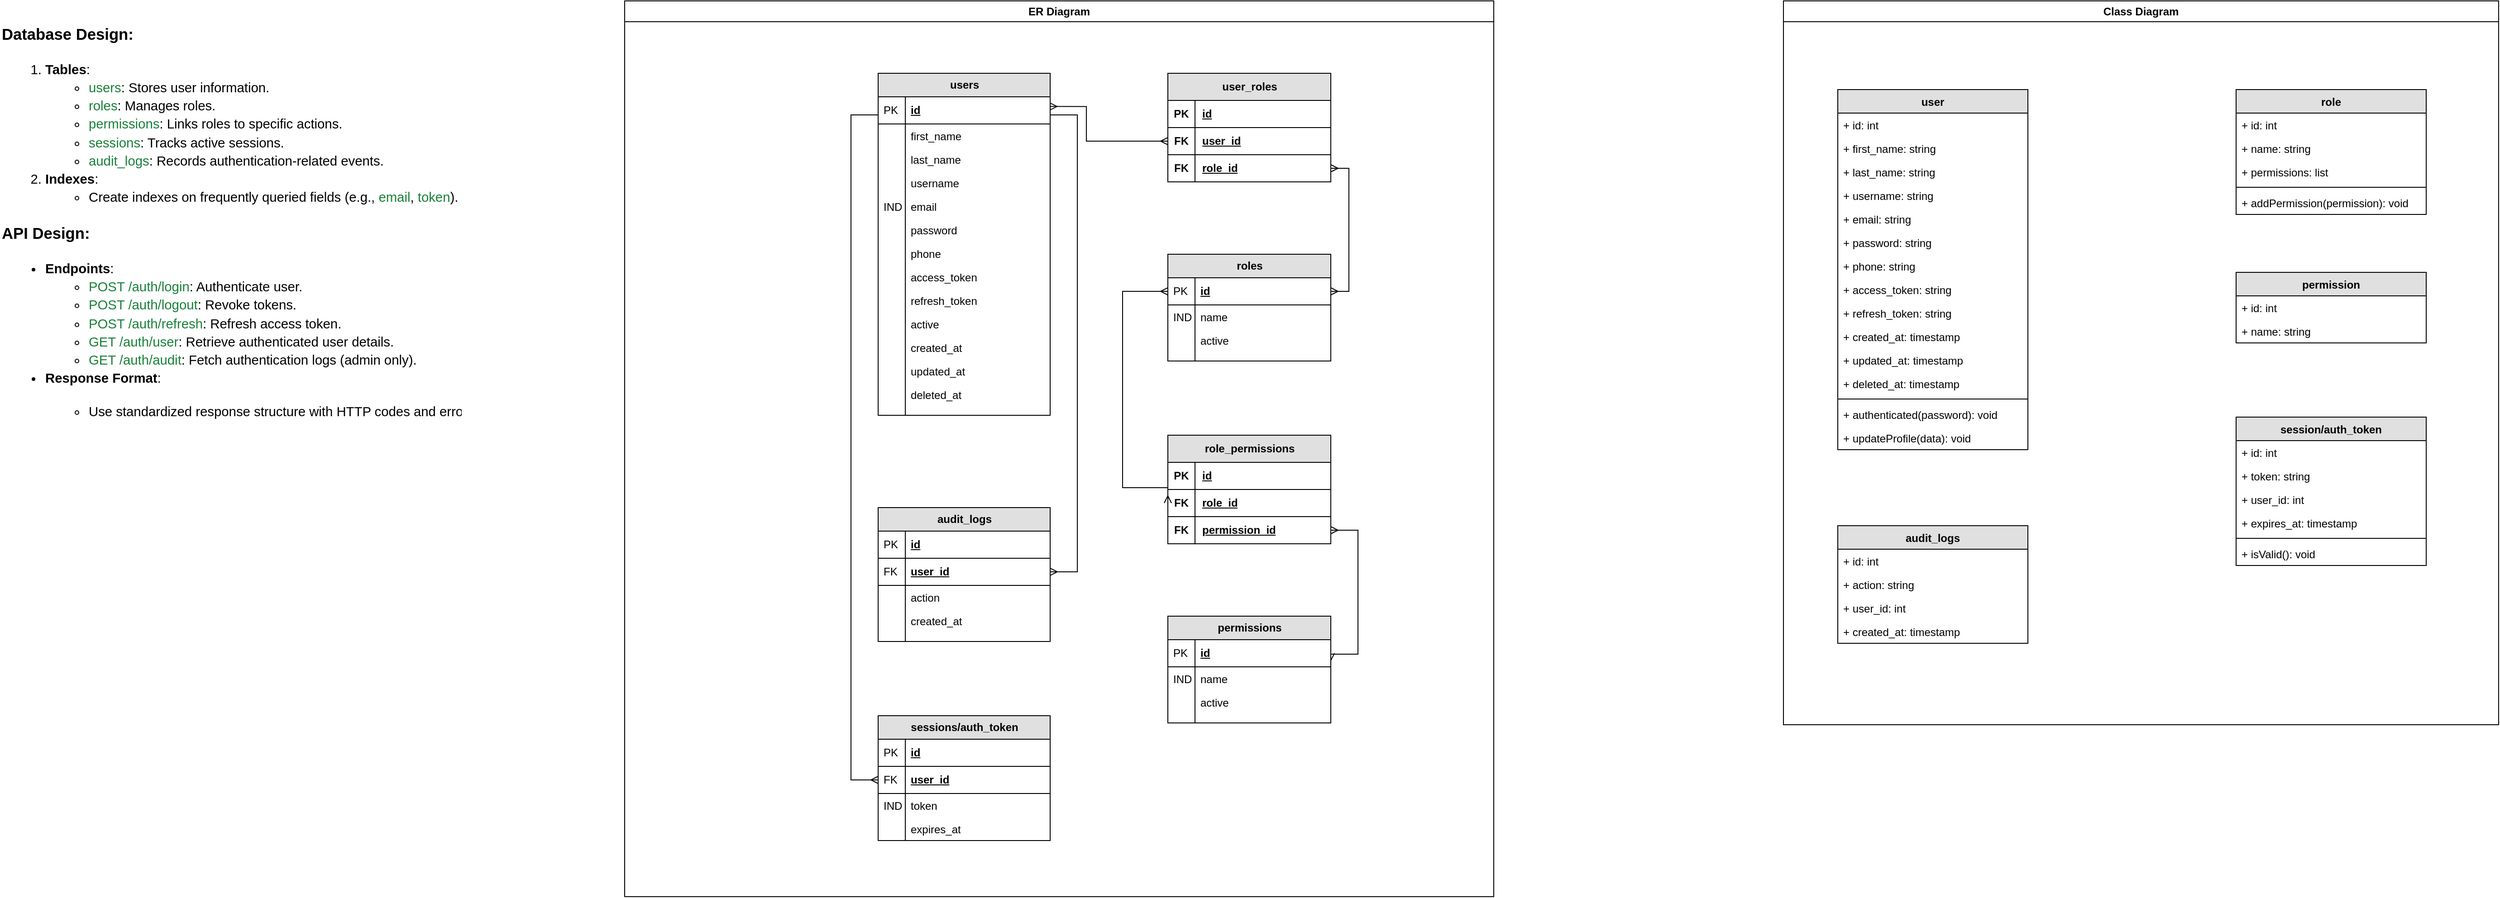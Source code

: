 <mxfile version="25.0.3">
  <diagram name="Central Authentication System" id="e56a1550-8fbb-45ad-956c-1786394a9013">
    <mxGraphModel dx="1896" dy="523" grid="1" gridSize="10" guides="1" tooltips="1" connect="1" arrows="1" fold="1" page="1" pageScale="1" pageWidth="1100" pageHeight="850" background="none" math="0" shadow="0">
      <root>
        <mxCell id="0" />
        <mxCell id="1" parent="0" />
        <mxCell id="OkYFeB2vheiwVgL19egd-74" value="ER Diagram" style="swimlane;whiteSpace=wrap;html=1;" parent="1" vertex="1">
          <mxGeometry x="360" y="40" width="960" height="990" as="geometry" />
        </mxCell>
        <mxCell id="2e49270ec7c68f3f-80" value="users" style="swimlane;html=1;fontStyle=1;childLayout=stackLayout;horizontal=1;startSize=26;fillColor=#e0e0e0;horizontalStack=0;resizeParent=1;resizeLast=0;collapsible=1;marginBottom=0;swimlaneFillColor=#ffffff;align=center;rounded=0;shadow=0;comic=0;labelBackgroundColor=none;strokeWidth=1;fontFamily=Helvetica;fontSize=12;" parent="OkYFeB2vheiwVgL19egd-74" vertex="1">
          <mxGeometry x="280" y="80" width="190" height="378" as="geometry" />
        </mxCell>
        <mxCell id="2e49270ec7c68f3f-81" value="id" style="shape=partialRectangle;top=0;left=0;right=0;bottom=1;html=1;align=left;verticalAlign=middle;fillColor=none;spacingLeft=34;spacingRight=4;whiteSpace=wrap;overflow=hidden;rotatable=0;points=[[0,0.5],[1,0.5]];portConstraint=eastwest;dropTarget=0;fontStyle=5;" parent="2e49270ec7c68f3f-80" vertex="1">
          <mxGeometry y="26" width="190" height="30" as="geometry" />
        </mxCell>
        <mxCell id="2e49270ec7c68f3f-82" value="PK" style="shape=partialRectangle;top=0;left=0;bottom=0;html=1;fillColor=none;align=left;verticalAlign=middle;spacingLeft=4;spacingRight=4;whiteSpace=wrap;overflow=hidden;rotatable=0;points=[];portConstraint=eastwest;part=1;" parent="2e49270ec7c68f3f-81" vertex="1" connectable="0">
          <mxGeometry width="30" height="30" as="geometry" />
        </mxCell>
        <mxCell id="2e49270ec7c68f3f-83" value="first_name" style="shape=partialRectangle;top=0;left=0;right=0;bottom=0;html=1;align=left;verticalAlign=top;fillColor=none;spacingLeft=34;spacingRight=4;whiteSpace=wrap;overflow=hidden;rotatable=0;points=[[0,0.5],[1,0.5]];portConstraint=eastwest;dropTarget=0;" parent="2e49270ec7c68f3f-80" vertex="1">
          <mxGeometry y="56" width="190" height="26" as="geometry" />
        </mxCell>
        <mxCell id="2e49270ec7c68f3f-84" value="" style="shape=partialRectangle;top=0;left=0;bottom=0;html=1;fillColor=none;align=left;verticalAlign=top;spacingLeft=4;spacingRight=4;whiteSpace=wrap;overflow=hidden;rotatable=0;points=[];portConstraint=eastwest;part=1;" parent="2e49270ec7c68f3f-83" vertex="1" connectable="0">
          <mxGeometry width="30" height="26" as="geometry" />
        </mxCell>
        <mxCell id="2e49270ec7c68f3f-85" value="last_name" style="shape=partialRectangle;top=0;left=0;right=0;bottom=0;html=1;align=left;verticalAlign=top;fillColor=none;spacingLeft=34;spacingRight=4;whiteSpace=wrap;overflow=hidden;rotatable=0;points=[[0,0.5],[1,0.5]];portConstraint=eastwest;dropTarget=0;" parent="2e49270ec7c68f3f-80" vertex="1">
          <mxGeometry y="82" width="190" height="26" as="geometry" />
        </mxCell>
        <mxCell id="2e49270ec7c68f3f-86" value="" style="shape=partialRectangle;top=0;left=0;bottom=0;html=1;fillColor=none;align=left;verticalAlign=top;spacingLeft=4;spacingRight=4;whiteSpace=wrap;overflow=hidden;rotatable=0;points=[];portConstraint=eastwest;part=1;" parent="2e49270ec7c68f3f-85" vertex="1" connectable="0">
          <mxGeometry width="30" height="26" as="geometry" />
        </mxCell>
        <mxCell id="2e49270ec7c68f3f-87" value="username" style="shape=partialRectangle;top=0;left=0;right=0;bottom=0;html=1;align=left;verticalAlign=top;fillColor=none;spacingLeft=34;spacingRight=4;whiteSpace=wrap;overflow=hidden;rotatable=0;points=[[0,0.5],[1,0.5]];portConstraint=eastwest;dropTarget=0;" parent="2e49270ec7c68f3f-80" vertex="1">
          <mxGeometry y="108" width="190" height="26" as="geometry" />
        </mxCell>
        <mxCell id="2e49270ec7c68f3f-88" value="" style="shape=partialRectangle;top=0;left=0;bottom=0;html=1;fillColor=none;align=left;verticalAlign=top;spacingLeft=4;spacingRight=4;whiteSpace=wrap;overflow=hidden;rotatable=0;points=[];portConstraint=eastwest;part=1;" parent="2e49270ec7c68f3f-87" vertex="1" connectable="0">
          <mxGeometry width="30" height="26" as="geometry" />
        </mxCell>
        <mxCell id="OkYFeB2vheiwVgL19egd-1" value="email" style="shape=partialRectangle;top=0;left=0;right=0;bottom=0;html=1;align=left;verticalAlign=top;fillColor=none;spacingLeft=34;spacingRight=4;whiteSpace=wrap;overflow=hidden;rotatable=0;points=[[0,0.5],[1,0.5]];portConstraint=eastwest;dropTarget=0;" parent="2e49270ec7c68f3f-80" vertex="1">
          <mxGeometry y="134" width="190" height="26" as="geometry" />
        </mxCell>
        <mxCell id="OkYFeB2vheiwVgL19egd-2" value="IND" style="shape=partialRectangle;top=0;left=0;bottom=0;html=1;fillColor=none;align=left;verticalAlign=top;spacingLeft=4;spacingRight=4;whiteSpace=wrap;overflow=hidden;rotatable=0;points=[];portConstraint=eastwest;part=1;" parent="OkYFeB2vheiwVgL19egd-1" vertex="1" connectable="0">
          <mxGeometry width="30" height="26" as="geometry" />
        </mxCell>
        <mxCell id="OkYFeB2vheiwVgL19egd-10" value="password" style="shape=partialRectangle;top=0;left=0;right=0;bottom=0;html=1;align=left;verticalAlign=top;fillColor=none;spacingLeft=34;spacingRight=4;whiteSpace=wrap;overflow=hidden;rotatable=0;points=[[0,0.5],[1,0.5]];portConstraint=eastwest;dropTarget=0;" parent="2e49270ec7c68f3f-80" vertex="1">
          <mxGeometry y="160" width="190" height="26" as="geometry" />
        </mxCell>
        <mxCell id="OkYFeB2vheiwVgL19egd-11" value="" style="shape=partialRectangle;top=0;left=0;bottom=0;html=1;fillColor=none;align=left;verticalAlign=top;spacingLeft=4;spacingRight=4;whiteSpace=wrap;overflow=hidden;rotatable=0;points=[];portConstraint=eastwest;part=1;" parent="OkYFeB2vheiwVgL19egd-10" vertex="1" connectable="0">
          <mxGeometry width="30" height="26" as="geometry" />
        </mxCell>
        <mxCell id="OkYFeB2vheiwVgL19egd-6" value="phone" style="shape=partialRectangle;top=0;left=0;right=0;bottom=0;html=1;align=left;verticalAlign=top;fillColor=none;spacingLeft=34;spacingRight=4;whiteSpace=wrap;overflow=hidden;rotatable=0;points=[[0,0.5],[1,0.5]];portConstraint=eastwest;dropTarget=0;" parent="2e49270ec7c68f3f-80" vertex="1">
          <mxGeometry y="186" width="190" height="26" as="geometry" />
        </mxCell>
        <mxCell id="OkYFeB2vheiwVgL19egd-7" value="" style="shape=partialRectangle;top=0;left=0;bottom=0;html=1;fillColor=none;align=left;verticalAlign=top;spacingLeft=4;spacingRight=4;whiteSpace=wrap;overflow=hidden;rotatable=0;points=[];portConstraint=eastwest;part=1;" parent="OkYFeB2vheiwVgL19egd-6" vertex="1" connectable="0">
          <mxGeometry width="30" height="26" as="geometry" />
        </mxCell>
        <mxCell id="OkYFeB2vheiwVgL19egd-3" value="access_token" style="shape=partialRectangle;top=0;left=0;right=0;bottom=0;html=1;align=left;verticalAlign=top;fillColor=none;spacingLeft=34;spacingRight=4;whiteSpace=wrap;overflow=hidden;rotatable=0;points=[[0,0.5],[1,0.5]];portConstraint=eastwest;dropTarget=0;" parent="2e49270ec7c68f3f-80" vertex="1">
          <mxGeometry y="212" width="190" height="26" as="geometry" />
        </mxCell>
        <mxCell id="OkYFeB2vheiwVgL19egd-4" value="" style="shape=partialRectangle;top=0;left=0;bottom=0;html=1;fillColor=none;align=left;verticalAlign=top;spacingLeft=4;spacingRight=4;whiteSpace=wrap;overflow=hidden;rotatable=0;points=[];portConstraint=eastwest;part=1;" parent="OkYFeB2vheiwVgL19egd-3" vertex="1" connectable="0">
          <mxGeometry width="30" height="26" as="geometry" />
        </mxCell>
        <mxCell id="OkYFeB2vheiwVgL19egd-40" value="refresh_token" style="shape=partialRectangle;top=0;left=0;right=0;bottom=0;html=1;align=left;verticalAlign=top;fillColor=none;spacingLeft=34;spacingRight=4;whiteSpace=wrap;overflow=hidden;rotatable=0;points=[[0,0.5],[1,0.5]];portConstraint=eastwest;dropTarget=0;" parent="2e49270ec7c68f3f-80" vertex="1">
          <mxGeometry y="238" width="190" height="26" as="geometry" />
        </mxCell>
        <mxCell id="OkYFeB2vheiwVgL19egd-41" value="" style="shape=partialRectangle;top=0;left=0;bottom=0;html=1;fillColor=none;align=left;verticalAlign=top;spacingLeft=4;spacingRight=4;whiteSpace=wrap;overflow=hidden;rotatable=0;points=[];portConstraint=eastwest;part=1;" parent="OkYFeB2vheiwVgL19egd-40" vertex="1" connectable="0">
          <mxGeometry width="30" height="26" as="geometry" />
        </mxCell>
        <mxCell id="OkYFeB2vheiwVgL19egd-12" value="active" style="shape=partialRectangle;top=0;left=0;right=0;bottom=0;html=1;align=left;verticalAlign=top;fillColor=none;spacingLeft=34;spacingRight=4;whiteSpace=wrap;overflow=hidden;rotatable=0;points=[[0,0.5],[1,0.5]];portConstraint=eastwest;dropTarget=0;" parent="2e49270ec7c68f3f-80" vertex="1">
          <mxGeometry y="264" width="190" height="26" as="geometry" />
        </mxCell>
        <mxCell id="OkYFeB2vheiwVgL19egd-13" value="" style="shape=partialRectangle;top=0;left=0;bottom=0;html=1;fillColor=none;align=left;verticalAlign=top;spacingLeft=4;spacingRight=4;whiteSpace=wrap;overflow=hidden;rotatable=0;points=[];portConstraint=eastwest;part=1;" parent="OkYFeB2vheiwVgL19egd-12" vertex="1" connectable="0">
          <mxGeometry width="30" height="26" as="geometry" />
        </mxCell>
        <mxCell id="OkYFeB2vheiwVgL19egd-14" value="created_at" style="shape=partialRectangle;top=0;left=0;right=0;bottom=0;html=1;align=left;verticalAlign=top;fillColor=none;spacingLeft=34;spacingRight=4;whiteSpace=wrap;overflow=hidden;rotatable=0;points=[[0,0.5],[1,0.5]];portConstraint=eastwest;dropTarget=0;" parent="2e49270ec7c68f3f-80" vertex="1">
          <mxGeometry y="290" width="190" height="26" as="geometry" />
        </mxCell>
        <mxCell id="OkYFeB2vheiwVgL19egd-15" value="" style="shape=partialRectangle;top=0;left=0;bottom=0;html=1;fillColor=none;align=left;verticalAlign=top;spacingLeft=4;spacingRight=4;whiteSpace=wrap;overflow=hidden;rotatable=0;points=[];portConstraint=eastwest;part=1;" parent="OkYFeB2vheiwVgL19egd-14" vertex="1" connectable="0">
          <mxGeometry width="30" height="26" as="geometry" />
        </mxCell>
        <mxCell id="OkYFeB2vheiwVgL19egd-16" value="updated_at" style="shape=partialRectangle;top=0;left=0;right=0;bottom=0;html=1;align=left;verticalAlign=top;fillColor=none;spacingLeft=34;spacingRight=4;whiteSpace=wrap;overflow=hidden;rotatable=0;points=[[0,0.5],[1,0.5]];portConstraint=eastwest;dropTarget=0;" parent="2e49270ec7c68f3f-80" vertex="1">
          <mxGeometry y="316" width="190" height="26" as="geometry" />
        </mxCell>
        <mxCell id="OkYFeB2vheiwVgL19egd-17" value="" style="shape=partialRectangle;top=0;left=0;bottom=0;html=1;fillColor=none;align=left;verticalAlign=top;spacingLeft=4;spacingRight=4;whiteSpace=wrap;overflow=hidden;rotatable=0;points=[];portConstraint=eastwest;part=1;" parent="OkYFeB2vheiwVgL19egd-16" vertex="1" connectable="0">
          <mxGeometry width="30" height="26" as="geometry" />
        </mxCell>
        <mxCell id="OkYFeB2vheiwVgL19egd-18" value="deleted_at" style="shape=partialRectangle;top=0;left=0;right=0;bottom=0;html=1;align=left;verticalAlign=top;fillColor=none;spacingLeft=34;spacingRight=4;whiteSpace=wrap;overflow=hidden;rotatable=0;points=[[0,0.5],[1,0.5]];portConstraint=eastwest;dropTarget=0;" parent="2e49270ec7c68f3f-80" vertex="1">
          <mxGeometry y="342" width="190" height="26" as="geometry" />
        </mxCell>
        <mxCell id="OkYFeB2vheiwVgL19egd-19" value="" style="shape=partialRectangle;top=0;left=0;bottom=0;html=1;fillColor=none;align=left;verticalAlign=top;spacingLeft=4;spacingRight=4;whiteSpace=wrap;overflow=hidden;rotatable=0;points=[];portConstraint=eastwest;part=1;" parent="OkYFeB2vheiwVgL19egd-18" vertex="1" connectable="0">
          <mxGeometry width="30" height="26" as="geometry" />
        </mxCell>
        <mxCell id="2e49270ec7c68f3f-89" value="" style="shape=partialRectangle;top=0;left=0;right=0;bottom=0;html=1;align=left;verticalAlign=top;fillColor=none;spacingLeft=34;spacingRight=4;whiteSpace=wrap;overflow=hidden;rotatable=0;points=[[0,0.5],[1,0.5]];portConstraint=eastwest;dropTarget=0;" parent="2e49270ec7c68f3f-80" vertex="1">
          <mxGeometry y="368" width="190" height="10" as="geometry" />
        </mxCell>
        <mxCell id="2e49270ec7c68f3f-90" value="" style="shape=partialRectangle;top=0;left=0;bottom=0;html=1;fillColor=none;align=left;verticalAlign=top;spacingLeft=4;spacingRight=4;whiteSpace=wrap;overflow=hidden;rotatable=0;points=[];portConstraint=eastwest;part=1;" parent="2e49270ec7c68f3f-89" vertex="1" connectable="0">
          <mxGeometry width="30" height="10" as="geometry" />
        </mxCell>
        <mxCell id="DWj6wrxBcN8LQPvx8Y1o-1" value="audit_logs" style="swimlane;html=1;fontStyle=1;childLayout=stackLayout;horizontal=1;startSize=26;fillColor=#e0e0e0;horizontalStack=0;resizeParent=1;resizeLast=0;collapsible=1;marginBottom=0;swimlaneFillColor=#ffffff;align=center;rounded=0;shadow=0;comic=0;labelBackgroundColor=none;strokeWidth=1;fontFamily=Helvetica;fontSize=12;swimlaneLine=1;" parent="OkYFeB2vheiwVgL19egd-74" vertex="1">
          <mxGeometry x="280" y="560" width="190" height="148" as="geometry" />
        </mxCell>
        <mxCell id="OkYFeB2vheiwVgL19egd-94" value="id" style="shape=partialRectangle;top=0;left=0;right=0;bottom=1;html=1;align=left;verticalAlign=middle;fillColor=none;spacingLeft=34;spacingRight=4;whiteSpace=wrap;overflow=hidden;rotatable=0;points=[[0,0.5],[1,0.5]];portConstraint=eastwest;dropTarget=0;fontStyle=5;" parent="DWj6wrxBcN8LQPvx8Y1o-1" vertex="1">
          <mxGeometry y="26" width="190" height="30" as="geometry" />
        </mxCell>
        <mxCell id="OkYFeB2vheiwVgL19egd-95" value="PK" style="shape=partialRectangle;top=0;left=0;bottom=0;html=1;fillColor=none;align=left;verticalAlign=middle;spacingLeft=4;spacingRight=4;whiteSpace=wrap;overflow=hidden;rotatable=0;points=[];portConstraint=eastwest;part=1;" parent="OkYFeB2vheiwVgL19egd-94" vertex="1" connectable="0">
          <mxGeometry width="30" height="30" as="geometry" />
        </mxCell>
        <mxCell id="DWj6wrxBcN8LQPvx8Y1o-2" value="user_id" style="shape=partialRectangle;top=0;left=0;right=0;bottom=1;html=1;align=left;verticalAlign=middle;fillColor=none;spacingLeft=34;spacingRight=4;whiteSpace=wrap;overflow=hidden;rotatable=0;points=[[0,0.5],[1,0.5]];portConstraint=eastwest;dropTarget=0;fontStyle=5;" parent="DWj6wrxBcN8LQPvx8Y1o-1" vertex="1">
          <mxGeometry y="56" width="190" height="30" as="geometry" />
        </mxCell>
        <mxCell id="DWj6wrxBcN8LQPvx8Y1o-3" value="FK" style="shape=partialRectangle;top=0;left=0;bottom=0;html=1;fillColor=none;align=left;verticalAlign=middle;spacingLeft=4;spacingRight=4;whiteSpace=wrap;overflow=hidden;rotatable=0;points=[];portConstraint=eastwest;part=1;" parent="DWj6wrxBcN8LQPvx8Y1o-2" vertex="1" connectable="0">
          <mxGeometry width="30" height="30" as="geometry" />
        </mxCell>
        <mxCell id="DWj6wrxBcN8LQPvx8Y1o-4" value="action" style="shape=partialRectangle;top=0;left=0;right=0;bottom=0;html=1;align=left;verticalAlign=top;fillColor=none;spacingLeft=34;spacingRight=4;whiteSpace=wrap;overflow=hidden;rotatable=0;points=[[0,0.5],[1,0.5]];portConstraint=eastwest;dropTarget=0;" parent="DWj6wrxBcN8LQPvx8Y1o-1" vertex="1">
          <mxGeometry y="86" width="190" height="26" as="geometry" />
        </mxCell>
        <mxCell id="DWj6wrxBcN8LQPvx8Y1o-5" value="" style="shape=partialRectangle;top=0;left=0;bottom=0;html=1;fillColor=none;align=left;verticalAlign=top;spacingLeft=4;spacingRight=4;whiteSpace=wrap;overflow=hidden;rotatable=0;points=[];portConstraint=eastwest;part=1;" parent="DWj6wrxBcN8LQPvx8Y1o-4" vertex="1" connectable="0">
          <mxGeometry width="30" height="26" as="geometry" />
        </mxCell>
        <mxCell id="DWj6wrxBcN8LQPvx8Y1o-6" value="created_at" style="shape=partialRectangle;top=0;left=0;right=0;bottom=0;html=1;align=left;verticalAlign=top;fillColor=none;spacingLeft=34;spacingRight=4;whiteSpace=wrap;overflow=hidden;rotatable=0;points=[[0,0.5],[1,0.5]];portConstraint=eastwest;dropTarget=0;" parent="DWj6wrxBcN8LQPvx8Y1o-1" vertex="1">
          <mxGeometry y="112" width="190" height="26" as="geometry" />
        </mxCell>
        <mxCell id="DWj6wrxBcN8LQPvx8Y1o-7" value="" style="shape=partialRectangle;top=0;left=0;bottom=0;html=1;fillColor=none;align=left;verticalAlign=top;spacingLeft=4;spacingRight=4;whiteSpace=wrap;overflow=hidden;rotatable=0;points=[];portConstraint=eastwest;part=1;" parent="DWj6wrxBcN8LQPvx8Y1o-6" vertex="1" connectable="0">
          <mxGeometry width="30" height="26" as="geometry" />
        </mxCell>
        <mxCell id="DWj6wrxBcN8LQPvx8Y1o-10" value="" style="shape=partialRectangle;top=0;left=0;right=0;bottom=0;html=1;align=left;verticalAlign=top;fillColor=none;spacingLeft=34;spacingRight=4;whiteSpace=wrap;overflow=hidden;rotatable=0;points=[[0,0.5],[1,0.5]];portConstraint=eastwest;dropTarget=0;" parent="DWj6wrxBcN8LQPvx8Y1o-1" vertex="1">
          <mxGeometry y="138" width="190" height="10" as="geometry" />
        </mxCell>
        <mxCell id="DWj6wrxBcN8LQPvx8Y1o-11" value="" style="shape=partialRectangle;top=0;left=0;bottom=0;html=1;fillColor=none;align=left;verticalAlign=top;spacingLeft=4;spacingRight=4;whiteSpace=wrap;overflow=hidden;rotatable=0;points=[];portConstraint=eastwest;part=1;" parent="DWj6wrxBcN8LQPvx8Y1o-10" vertex="1" connectable="0">
          <mxGeometry width="30" height="10" as="geometry" />
        </mxCell>
        <mxCell id="OkYFeB2vheiwVgL19egd-296" style="edgeStyle=orthogonalEdgeStyle;rounded=0;orthogonalLoop=1;jettySize=auto;html=1;entryX=1;entryY=0.5;entryDx=0;entryDy=0;startArrow=ERmany;startFill=0;endArrow=ERmany;endFill=0;exitX=1;exitY=0.5;exitDx=0;exitDy=0;" parent="OkYFeB2vheiwVgL19egd-74" source="2e49270ec7c68f3f-9" target="OkYFeB2vheiwVgL19egd-293" edge="1">
          <mxGeometry relative="1" as="geometry">
            <Array as="points">
              <mxPoint x="810" y="722" />
              <mxPoint x="810" y="585" />
            </Array>
          </mxGeometry>
        </mxCell>
        <mxCell id="2e49270ec7c68f3f-8" value="permissions" style="swimlane;html=1;fontStyle=1;childLayout=stackLayout;horizontal=1;startSize=26;fillColor=#e0e0e0;horizontalStack=0;resizeParent=1;resizeLast=0;collapsible=1;marginBottom=0;swimlaneFillColor=#ffffff;align=center;rounded=0;shadow=0;comic=0;labelBackgroundColor=none;strokeWidth=1;fontFamily=Helvetica;fontSize=12;swimlaneLine=1;" parent="OkYFeB2vheiwVgL19egd-74" vertex="1">
          <mxGeometry x="600" y="680" width="180" height="118" as="geometry" />
        </mxCell>
        <mxCell id="2e49270ec7c68f3f-9" value="id" style="shape=partialRectangle;top=0;left=0;right=0;bottom=1;html=1;align=left;verticalAlign=middle;fillColor=none;spacingLeft=34;spacingRight=4;whiteSpace=wrap;overflow=hidden;rotatable=0;points=[[0,0.5],[1,0.5]];portConstraint=eastwest;dropTarget=0;fontStyle=5;" parent="2e49270ec7c68f3f-8" vertex="1">
          <mxGeometry y="26" width="180" height="30" as="geometry" />
        </mxCell>
        <mxCell id="2e49270ec7c68f3f-10" value="PK" style="shape=partialRectangle;top=0;left=0;bottom=0;html=1;fillColor=none;align=left;verticalAlign=middle;spacingLeft=4;spacingRight=4;whiteSpace=wrap;overflow=hidden;rotatable=0;points=[];portConstraint=eastwest;part=1;" parent="2e49270ec7c68f3f-9" vertex="1" connectable="0">
          <mxGeometry width="30" height="30" as="geometry" />
        </mxCell>
        <mxCell id="2e49270ec7c68f3f-11" value="name" style="shape=partialRectangle;top=0;left=0;right=0;bottom=0;html=1;align=left;verticalAlign=top;fillColor=none;spacingLeft=34;spacingRight=4;whiteSpace=wrap;overflow=hidden;rotatable=0;points=[[0,0.5],[1,0.5]];portConstraint=eastwest;dropTarget=0;" parent="2e49270ec7c68f3f-8" vertex="1">
          <mxGeometry y="56" width="180" height="26" as="geometry" />
        </mxCell>
        <mxCell id="2e49270ec7c68f3f-12" value="IND" style="shape=partialRectangle;top=0;left=0;bottom=0;html=1;fillColor=none;align=left;verticalAlign=top;spacingLeft=4;spacingRight=4;whiteSpace=wrap;overflow=hidden;rotatable=0;points=[];portConstraint=eastwest;part=1;" parent="2e49270ec7c68f3f-11" vertex="1" connectable="0">
          <mxGeometry width="30" height="26" as="geometry" />
        </mxCell>
        <mxCell id="2e49270ec7c68f3f-13" value="active" style="shape=partialRectangle;top=0;left=0;right=0;bottom=0;html=1;align=left;verticalAlign=top;fillColor=none;spacingLeft=34;spacingRight=4;whiteSpace=wrap;overflow=hidden;rotatable=0;points=[[0,0.5],[1,0.5]];portConstraint=eastwest;dropTarget=0;" parent="2e49270ec7c68f3f-8" vertex="1">
          <mxGeometry y="82" width="180" height="26" as="geometry" />
        </mxCell>
        <mxCell id="2e49270ec7c68f3f-14" value="" style="shape=partialRectangle;top=0;left=0;bottom=0;html=1;fillColor=none;align=left;verticalAlign=top;spacingLeft=4;spacingRight=4;whiteSpace=wrap;overflow=hidden;rotatable=0;points=[];portConstraint=eastwest;part=1;" parent="2e49270ec7c68f3f-13" vertex="1" connectable="0">
          <mxGeometry width="30" height="26" as="geometry" />
        </mxCell>
        <mxCell id="2e49270ec7c68f3f-17" value="" style="shape=partialRectangle;top=0;left=0;right=0;bottom=0;html=1;align=left;verticalAlign=top;fillColor=none;spacingLeft=34;spacingRight=4;whiteSpace=wrap;overflow=hidden;rotatable=0;points=[[0,0.5],[1,0.5]];portConstraint=eastwest;dropTarget=0;" parent="2e49270ec7c68f3f-8" vertex="1">
          <mxGeometry y="108" width="180" height="10" as="geometry" />
        </mxCell>
        <mxCell id="2e49270ec7c68f3f-18" value="" style="shape=partialRectangle;top=0;left=0;bottom=0;html=1;fillColor=none;align=left;verticalAlign=top;spacingLeft=4;spacingRight=4;whiteSpace=wrap;overflow=hidden;rotatable=0;points=[];portConstraint=eastwest;part=1;" parent="2e49270ec7c68f3f-17" vertex="1" connectable="0">
          <mxGeometry width="30" height="10" as="geometry" />
        </mxCell>
        <mxCell id="OkYFeB2vheiwVgL19egd-96" style="edgeStyle=orthogonalEdgeStyle;rounded=0;orthogonalLoop=1;jettySize=auto;html=1;endArrow=ERmany;endFill=0;startArrow=none;startFill=0;exitX=1.002;exitY=0.667;exitDx=0;exitDy=0;exitPerimeter=0;" parent="OkYFeB2vheiwVgL19egd-74" source="2e49270ec7c68f3f-81" target="DWj6wrxBcN8LQPvx8Y1o-2" edge="1">
          <mxGeometry relative="1" as="geometry">
            <Array as="points">
              <mxPoint x="500" y="126" />
              <mxPoint x="500" y="631" />
            </Array>
          </mxGeometry>
        </mxCell>
        <mxCell id="OkYFeB2vheiwVgL19egd-98" value="user_roles" style="shape=table;startSize=30;container=1;collapsible=1;childLayout=tableLayout;fixedRows=1;rowLines=0;fontStyle=1;align=center;resizeLast=1;html=1;fillColor=#E0E0E0;" parent="OkYFeB2vheiwVgL19egd-74" vertex="1">
          <mxGeometry x="600" y="80" width="180" height="120" as="geometry" />
        </mxCell>
        <mxCell id="OkYFeB2vheiwVgL19egd-99" value="" style="shape=tableRow;horizontal=0;startSize=0;swimlaneHead=0;swimlaneBody=0;fillColor=none;collapsible=0;dropTarget=0;points=[[0,0.5],[1,0.5]];portConstraint=eastwest;top=0;left=0;right=0;bottom=1;" parent="OkYFeB2vheiwVgL19egd-98" vertex="1">
          <mxGeometry y="30" width="180" height="30" as="geometry" />
        </mxCell>
        <mxCell id="OkYFeB2vheiwVgL19egd-100" value="PK" style="shape=partialRectangle;connectable=0;fillColor=none;top=0;left=0;bottom=0;right=0;fontStyle=1;overflow=hidden;whiteSpace=wrap;html=1;" parent="OkYFeB2vheiwVgL19egd-99" vertex="1">
          <mxGeometry width="30" height="30" as="geometry">
            <mxRectangle width="30" height="30" as="alternateBounds" />
          </mxGeometry>
        </mxCell>
        <mxCell id="OkYFeB2vheiwVgL19egd-101" value="id" style="shape=partialRectangle;connectable=0;fillColor=none;top=0;left=0;bottom=0;right=0;align=left;spacingLeft=6;fontStyle=5;overflow=hidden;whiteSpace=wrap;html=1;" parent="OkYFeB2vheiwVgL19egd-99" vertex="1">
          <mxGeometry x="30" width="150" height="30" as="geometry">
            <mxRectangle width="150" height="30" as="alternateBounds" />
          </mxGeometry>
        </mxCell>
        <mxCell id="OkYFeB2vheiwVgL19egd-215" value="" style="shape=tableRow;horizontal=0;startSize=0;swimlaneHead=0;swimlaneBody=0;fillColor=none;collapsible=0;dropTarget=0;points=[[0,0.5],[1,0.5]];portConstraint=eastwest;top=0;left=0;right=0;bottom=1;" parent="OkYFeB2vheiwVgL19egd-98" vertex="1">
          <mxGeometry y="60" width="180" height="30" as="geometry" />
        </mxCell>
        <mxCell id="OkYFeB2vheiwVgL19egd-216" value="FK" style="shape=partialRectangle;connectable=0;fillColor=none;top=0;left=0;bottom=0;right=0;fontStyle=1;overflow=hidden;whiteSpace=wrap;html=1;" parent="OkYFeB2vheiwVgL19egd-215" vertex="1">
          <mxGeometry width="30" height="30" as="geometry">
            <mxRectangle width="30" height="30" as="alternateBounds" />
          </mxGeometry>
        </mxCell>
        <mxCell id="OkYFeB2vheiwVgL19egd-217" value="user_id" style="shape=partialRectangle;connectable=0;fillColor=none;top=0;left=0;bottom=0;right=0;align=left;spacingLeft=6;fontStyle=5;overflow=hidden;whiteSpace=wrap;html=1;" parent="OkYFeB2vheiwVgL19egd-215" vertex="1">
          <mxGeometry x="30" width="150" height="30" as="geometry">
            <mxRectangle width="150" height="30" as="alternateBounds" />
          </mxGeometry>
        </mxCell>
        <mxCell id="OkYFeB2vheiwVgL19egd-280" value="" style="shape=tableRow;horizontal=0;startSize=0;swimlaneHead=0;swimlaneBody=0;fillColor=none;collapsible=0;dropTarget=0;points=[[0,0.5],[1,0.5]];portConstraint=eastwest;top=0;left=0;right=0;bottom=1;" parent="OkYFeB2vheiwVgL19egd-98" vertex="1">
          <mxGeometry y="90" width="180" height="30" as="geometry" />
        </mxCell>
        <mxCell id="OkYFeB2vheiwVgL19egd-281" value="FK" style="shape=partialRectangle;connectable=0;fillColor=none;top=0;left=0;bottom=0;right=0;fontStyle=1;overflow=hidden;whiteSpace=wrap;html=1;" parent="OkYFeB2vheiwVgL19egd-280" vertex="1">
          <mxGeometry width="30" height="30" as="geometry">
            <mxRectangle width="30" height="30" as="alternateBounds" />
          </mxGeometry>
        </mxCell>
        <mxCell id="OkYFeB2vheiwVgL19egd-282" value="role_id" style="shape=partialRectangle;connectable=0;fillColor=none;top=0;left=0;bottom=0;right=0;align=left;spacingLeft=6;fontStyle=5;overflow=hidden;whiteSpace=wrap;html=1;" parent="OkYFeB2vheiwVgL19egd-280" vertex="1">
          <mxGeometry x="30" width="150" height="30" as="geometry">
            <mxRectangle width="150" height="30" as="alternateBounds" />
          </mxGeometry>
        </mxCell>
        <mxCell id="OkYFeB2vheiwVgL19egd-232" style="edgeStyle=orthogonalEdgeStyle;rounded=0;orthogonalLoop=1;jettySize=auto;html=1;entryX=0;entryY=0.5;entryDx=0;entryDy=0;startArrow=ERmany;startFill=0;endArrow=ERmany;endFill=0;exitX=0.998;exitY=0.356;exitDx=0;exitDy=0;exitPerimeter=0;" parent="OkYFeB2vheiwVgL19egd-74" target="OkYFeB2vheiwVgL19egd-215" edge="1" source="2e49270ec7c68f3f-81">
          <mxGeometry relative="1" as="geometry">
            <mxPoint x="260" y="210" as="sourcePoint" />
            <Array as="points">
              <mxPoint x="510" y="117" />
              <mxPoint x="510" y="155" />
            </Array>
          </mxGeometry>
        </mxCell>
        <mxCell id="OkYFeB2vheiwVgL19egd-244" style="edgeStyle=orthogonalEdgeStyle;rounded=0;orthogonalLoop=1;jettySize=auto;html=1;entryX=1;entryY=0.5;entryDx=0;entryDy=0;startArrow=ERmany;startFill=0;endArrow=ERmany;endFill=0;exitX=1;exitY=0.5;exitDx=0;exitDy=0;" parent="OkYFeB2vheiwVgL19egd-74" source="OkYFeB2vheiwVgL19egd-234" target="OkYFeB2vheiwVgL19egd-280" edge="1">
          <mxGeometry relative="1" as="geometry">
            <mxPoint x="770" y="290" as="sourcePoint" />
            <Array as="points">
              <mxPoint x="800" y="321" />
              <mxPoint x="800" y="185" />
            </Array>
          </mxGeometry>
        </mxCell>
        <mxCell id="OkYFeB2vheiwVgL19egd-297" style="edgeStyle=orthogonalEdgeStyle;rounded=0;orthogonalLoop=1;jettySize=auto;html=1;entryX=0;entryY=0.5;entryDx=0;entryDy=0;startArrow=ERmany;startFill=0;endArrow=ERmany;endFill=0;exitX=0;exitY=0.5;exitDx=0;exitDy=0;" parent="OkYFeB2vheiwVgL19egd-74" source="OkYFeB2vheiwVgL19egd-234" target="OkYFeB2vheiwVgL19egd-290" edge="1">
          <mxGeometry relative="1" as="geometry">
            <Array as="points">
              <mxPoint x="550" y="321" />
              <mxPoint x="550" y="538" />
              <mxPoint x="600" y="538" />
            </Array>
          </mxGeometry>
        </mxCell>
        <mxCell id="OkYFeB2vheiwVgL19egd-233" value="roles" style="swimlane;html=1;fontStyle=1;childLayout=stackLayout;horizontal=1;startSize=26;fillColor=#e0e0e0;horizontalStack=0;resizeParent=1;resizeLast=0;collapsible=1;marginBottom=0;swimlaneFillColor=#ffffff;align=center;rounded=0;shadow=0;comic=0;labelBackgroundColor=none;strokeWidth=1;fontFamily=Helvetica;fontSize=12;swimlaneLine=1;" parent="OkYFeB2vheiwVgL19egd-74" vertex="1">
          <mxGeometry x="600" y="280" width="180" height="118" as="geometry" />
        </mxCell>
        <mxCell id="OkYFeB2vheiwVgL19egd-234" value="id" style="shape=partialRectangle;top=0;left=0;right=0;bottom=1;html=1;align=left;verticalAlign=middle;fillColor=none;spacingLeft=34;spacingRight=4;whiteSpace=wrap;overflow=hidden;rotatable=0;points=[[0,0.5],[1,0.5]];portConstraint=eastwest;dropTarget=0;fontStyle=5;" parent="OkYFeB2vheiwVgL19egd-233" vertex="1">
          <mxGeometry y="26" width="180" height="30" as="geometry" />
        </mxCell>
        <mxCell id="OkYFeB2vheiwVgL19egd-235" value="PK" style="shape=partialRectangle;top=0;left=0;bottom=0;html=1;fillColor=none;align=left;verticalAlign=middle;spacingLeft=4;spacingRight=4;whiteSpace=wrap;overflow=hidden;rotatable=0;points=[];portConstraint=eastwest;part=1;" parent="OkYFeB2vheiwVgL19egd-234" vertex="1" connectable="0">
          <mxGeometry width="30" height="30" as="geometry" />
        </mxCell>
        <mxCell id="OkYFeB2vheiwVgL19egd-236" value="name" style="shape=partialRectangle;top=0;left=0;right=0;bottom=0;html=1;align=left;verticalAlign=top;fillColor=none;spacingLeft=34;spacingRight=4;whiteSpace=wrap;overflow=hidden;rotatable=0;points=[[0,0.5],[1,0.5]];portConstraint=eastwest;dropTarget=0;" parent="OkYFeB2vheiwVgL19egd-233" vertex="1">
          <mxGeometry y="56" width="180" height="26" as="geometry" />
        </mxCell>
        <mxCell id="OkYFeB2vheiwVgL19egd-237" value="IND" style="shape=partialRectangle;top=0;left=0;bottom=0;html=1;fillColor=none;align=left;verticalAlign=top;spacingLeft=4;spacingRight=4;whiteSpace=wrap;overflow=hidden;rotatable=0;points=[];portConstraint=eastwest;part=1;" parent="OkYFeB2vheiwVgL19egd-236" vertex="1" connectable="0">
          <mxGeometry width="30" height="26" as="geometry" />
        </mxCell>
        <mxCell id="OkYFeB2vheiwVgL19egd-238" value="active" style="shape=partialRectangle;top=0;left=0;right=0;bottom=0;html=1;align=left;verticalAlign=top;fillColor=none;spacingLeft=34;spacingRight=4;whiteSpace=wrap;overflow=hidden;rotatable=0;points=[[0,0.5],[1,0.5]];portConstraint=eastwest;dropTarget=0;" parent="OkYFeB2vheiwVgL19egd-233" vertex="1">
          <mxGeometry y="82" width="180" height="26" as="geometry" />
        </mxCell>
        <mxCell id="OkYFeB2vheiwVgL19egd-239" value="" style="shape=partialRectangle;top=0;left=0;bottom=0;html=1;fillColor=none;align=left;verticalAlign=top;spacingLeft=4;spacingRight=4;whiteSpace=wrap;overflow=hidden;rotatable=0;points=[];portConstraint=eastwest;part=1;" parent="OkYFeB2vheiwVgL19egd-238" vertex="1" connectable="0">
          <mxGeometry width="30" height="26" as="geometry" />
        </mxCell>
        <mxCell id="OkYFeB2vheiwVgL19egd-242" value="" style="shape=partialRectangle;top=0;left=0;right=0;bottom=0;html=1;align=left;verticalAlign=top;fillColor=none;spacingLeft=34;spacingRight=4;whiteSpace=wrap;overflow=hidden;rotatable=0;points=[[0,0.5],[1,0.5]];portConstraint=eastwest;dropTarget=0;" parent="OkYFeB2vheiwVgL19egd-233" vertex="1">
          <mxGeometry y="108" width="180" height="10" as="geometry" />
        </mxCell>
        <mxCell id="OkYFeB2vheiwVgL19egd-243" value="" style="shape=partialRectangle;top=0;left=0;bottom=0;html=1;fillColor=none;align=left;verticalAlign=top;spacingLeft=4;spacingRight=4;whiteSpace=wrap;overflow=hidden;rotatable=0;points=[];portConstraint=eastwest;part=1;" parent="OkYFeB2vheiwVgL19egd-242" vertex="1" connectable="0">
          <mxGeometry width="30" height="10" as="geometry" />
        </mxCell>
        <mxCell id="OkYFeB2vheiwVgL19egd-286" value="role_permissions" style="shape=table;startSize=30;container=1;collapsible=1;childLayout=tableLayout;fixedRows=1;rowLines=0;fontStyle=1;align=center;resizeLast=1;html=1;fillColor=#E0E0E0;" parent="OkYFeB2vheiwVgL19egd-74" vertex="1">
          <mxGeometry x="600" y="480" width="180" height="120" as="geometry" />
        </mxCell>
        <mxCell id="OkYFeB2vheiwVgL19egd-287" value="" style="shape=tableRow;horizontal=0;startSize=0;swimlaneHead=0;swimlaneBody=0;fillColor=none;collapsible=0;dropTarget=0;points=[[0,0.5],[1,0.5]];portConstraint=eastwest;top=0;left=0;right=0;bottom=1;" parent="OkYFeB2vheiwVgL19egd-286" vertex="1">
          <mxGeometry y="30" width="180" height="30" as="geometry" />
        </mxCell>
        <mxCell id="OkYFeB2vheiwVgL19egd-288" value="PK" style="shape=partialRectangle;connectable=0;fillColor=none;top=0;left=0;bottom=0;right=0;fontStyle=1;overflow=hidden;whiteSpace=wrap;html=1;" parent="OkYFeB2vheiwVgL19egd-287" vertex="1">
          <mxGeometry width="30" height="30" as="geometry">
            <mxRectangle width="30" height="30" as="alternateBounds" />
          </mxGeometry>
        </mxCell>
        <mxCell id="OkYFeB2vheiwVgL19egd-289" value="id" style="shape=partialRectangle;connectable=0;fillColor=none;top=0;left=0;bottom=0;right=0;align=left;spacingLeft=6;fontStyle=5;overflow=hidden;whiteSpace=wrap;html=1;" parent="OkYFeB2vheiwVgL19egd-287" vertex="1">
          <mxGeometry x="30" width="150" height="30" as="geometry">
            <mxRectangle width="150" height="30" as="alternateBounds" />
          </mxGeometry>
        </mxCell>
        <mxCell id="OkYFeB2vheiwVgL19egd-290" value="" style="shape=tableRow;horizontal=0;startSize=0;swimlaneHead=0;swimlaneBody=0;fillColor=none;collapsible=0;dropTarget=0;points=[[0,0.5],[1,0.5]];portConstraint=eastwest;top=0;left=0;right=0;bottom=1;" parent="OkYFeB2vheiwVgL19egd-286" vertex="1">
          <mxGeometry y="60" width="180" height="30" as="geometry" />
        </mxCell>
        <mxCell id="OkYFeB2vheiwVgL19egd-291" value="FK" style="shape=partialRectangle;connectable=0;fillColor=none;top=0;left=0;bottom=0;right=0;fontStyle=1;overflow=hidden;whiteSpace=wrap;html=1;" parent="OkYFeB2vheiwVgL19egd-290" vertex="1">
          <mxGeometry width="30" height="30" as="geometry">
            <mxRectangle width="30" height="30" as="alternateBounds" />
          </mxGeometry>
        </mxCell>
        <mxCell id="OkYFeB2vheiwVgL19egd-292" value="role_id" style="shape=partialRectangle;connectable=0;fillColor=none;top=0;left=0;bottom=0;right=0;align=left;spacingLeft=6;fontStyle=5;overflow=hidden;whiteSpace=wrap;html=1;" parent="OkYFeB2vheiwVgL19egd-290" vertex="1">
          <mxGeometry x="30" width="150" height="30" as="geometry">
            <mxRectangle width="150" height="30" as="alternateBounds" />
          </mxGeometry>
        </mxCell>
        <mxCell id="OkYFeB2vheiwVgL19egd-293" value="" style="shape=tableRow;horizontal=0;startSize=0;swimlaneHead=0;swimlaneBody=0;fillColor=none;collapsible=0;dropTarget=0;points=[[0,0.5],[1,0.5]];portConstraint=eastwest;top=0;left=0;right=0;bottom=1;" parent="OkYFeB2vheiwVgL19egd-286" vertex="1">
          <mxGeometry y="90" width="180" height="30" as="geometry" />
        </mxCell>
        <mxCell id="OkYFeB2vheiwVgL19egd-294" value="FK" style="shape=partialRectangle;connectable=0;fillColor=none;top=0;left=0;bottom=0;right=0;fontStyle=1;overflow=hidden;whiteSpace=wrap;html=1;" parent="OkYFeB2vheiwVgL19egd-293" vertex="1">
          <mxGeometry width="30" height="30" as="geometry">
            <mxRectangle width="30" height="30" as="alternateBounds" />
          </mxGeometry>
        </mxCell>
        <mxCell id="OkYFeB2vheiwVgL19egd-295" value="permission_id" style="shape=partialRectangle;connectable=0;fillColor=none;top=0;left=0;bottom=0;right=0;align=left;spacingLeft=6;fontStyle=5;overflow=hidden;whiteSpace=wrap;html=1;" parent="OkYFeB2vheiwVgL19egd-293" vertex="1">
          <mxGeometry x="30" width="150" height="30" as="geometry">
            <mxRectangle width="150" height="30" as="alternateBounds" />
          </mxGeometry>
        </mxCell>
        <mxCell id="OkYFeB2vheiwVgL19egd-298" value="sessions/auth_token" style="swimlane;html=1;fontStyle=1;childLayout=stackLayout;horizontal=1;startSize=26;fillColor=#e0e0e0;horizontalStack=0;resizeParent=1;resizeLast=0;collapsible=1;marginBottom=0;swimlaneFillColor=#ffffff;align=center;rounded=0;shadow=0;comic=0;labelBackgroundColor=none;strokeWidth=1;fontFamily=Helvetica;fontSize=12;swimlaneLine=1;" parent="OkYFeB2vheiwVgL19egd-74" vertex="1">
          <mxGeometry x="280" y="790" width="190" height="138" as="geometry" />
        </mxCell>
        <mxCell id="OkYFeB2vheiwVgL19egd-299" value="id" style="shape=partialRectangle;top=0;left=0;right=0;bottom=1;html=1;align=left;verticalAlign=middle;fillColor=none;spacingLeft=34;spacingRight=4;whiteSpace=wrap;overflow=hidden;rotatable=0;points=[[0,0.5],[1,0.5]];portConstraint=eastwest;dropTarget=0;fontStyle=5;" parent="OkYFeB2vheiwVgL19egd-298" vertex="1">
          <mxGeometry y="26" width="190" height="30" as="geometry" />
        </mxCell>
        <mxCell id="OkYFeB2vheiwVgL19egd-300" value="PK" style="shape=partialRectangle;top=0;left=0;bottom=0;html=1;fillColor=none;align=left;verticalAlign=middle;spacingLeft=4;spacingRight=4;whiteSpace=wrap;overflow=hidden;rotatable=0;points=[];portConstraint=eastwest;part=1;" parent="OkYFeB2vheiwVgL19egd-299" vertex="1" connectable="0">
          <mxGeometry width="30" height="30" as="geometry" />
        </mxCell>
        <mxCell id="OkYFeB2vheiwVgL19egd-301" value="user_id" style="shape=partialRectangle;top=0;left=0;right=0;bottom=1;html=1;align=left;verticalAlign=middle;fillColor=none;spacingLeft=34;spacingRight=4;whiteSpace=wrap;overflow=hidden;rotatable=0;points=[[0,0.5],[1,0.5]];portConstraint=eastwest;dropTarget=0;fontStyle=5;" parent="OkYFeB2vheiwVgL19egd-298" vertex="1">
          <mxGeometry y="56" width="190" height="30" as="geometry" />
        </mxCell>
        <mxCell id="OkYFeB2vheiwVgL19egd-302" value="FK" style="shape=partialRectangle;top=0;left=0;bottom=0;html=1;fillColor=none;align=left;verticalAlign=middle;spacingLeft=4;spacingRight=4;whiteSpace=wrap;overflow=hidden;rotatable=0;points=[];portConstraint=eastwest;part=1;" parent="OkYFeB2vheiwVgL19egd-301" vertex="1" connectable="0">
          <mxGeometry width="30" height="30" as="geometry" />
        </mxCell>
        <mxCell id="OkYFeB2vheiwVgL19egd-303" value="token" style="shape=partialRectangle;top=0;left=0;right=0;bottom=0;html=1;align=left;verticalAlign=top;fillColor=none;spacingLeft=34;spacingRight=4;whiteSpace=wrap;overflow=hidden;rotatable=0;points=[[0,0.5],[1,0.5]];portConstraint=eastwest;dropTarget=0;" parent="OkYFeB2vheiwVgL19egd-298" vertex="1">
          <mxGeometry y="86" width="190" height="26" as="geometry" />
        </mxCell>
        <mxCell id="OkYFeB2vheiwVgL19egd-304" value="IND" style="shape=partialRectangle;top=0;left=0;bottom=0;html=1;fillColor=none;align=left;verticalAlign=top;spacingLeft=4;spacingRight=4;whiteSpace=wrap;overflow=hidden;rotatable=0;points=[];portConstraint=eastwest;part=1;" parent="OkYFeB2vheiwVgL19egd-303" vertex="1" connectable="0">
          <mxGeometry width="30" height="26" as="geometry" />
        </mxCell>
        <mxCell id="OkYFeB2vheiwVgL19egd-305" value="expires_at" style="shape=partialRectangle;top=0;left=0;right=0;bottom=0;html=1;align=left;verticalAlign=top;fillColor=none;spacingLeft=34;spacingRight=4;whiteSpace=wrap;overflow=hidden;rotatable=0;points=[[0,0.5],[1,0.5]];portConstraint=eastwest;dropTarget=0;" parent="OkYFeB2vheiwVgL19egd-298" vertex="1">
          <mxGeometry y="112" width="190" height="26" as="geometry" />
        </mxCell>
        <mxCell id="OkYFeB2vheiwVgL19egd-306" value="" style="shape=partialRectangle;top=0;left=0;bottom=0;html=1;fillColor=none;align=left;verticalAlign=top;spacingLeft=4;spacingRight=4;whiteSpace=wrap;overflow=hidden;rotatable=0;points=[];portConstraint=eastwest;part=1;" parent="OkYFeB2vheiwVgL19egd-305" vertex="1" connectable="0">
          <mxGeometry width="30" height="26" as="geometry" />
        </mxCell>
        <mxCell id="OkYFeB2vheiwVgL19egd-311" style="edgeStyle=orthogonalEdgeStyle;rounded=0;orthogonalLoop=1;jettySize=auto;html=1;entryX=0;entryY=0.5;entryDx=0;entryDy=0;startArrow=none;startFill=0;endArrow=ERmany;endFill=0;" parent="OkYFeB2vheiwVgL19egd-74" source="2e49270ec7c68f3f-81" target="OkYFeB2vheiwVgL19egd-301" edge="1">
          <mxGeometry relative="1" as="geometry">
            <Array as="points">
              <mxPoint x="250" y="126" />
              <mxPoint x="250" y="861" />
            </Array>
          </mxGeometry>
        </mxCell>
        <mxCell id="OkYFeB2vheiwVgL19egd-24" value="Class Diagram" style="swimlane;whiteSpace=wrap;html=1;" parent="1" vertex="1">
          <mxGeometry x="1640" y="40" width="790" height="800" as="geometry" />
        </mxCell>
        <mxCell id="OkYFeB2vheiwVgL19egd-20" value="user" style="swimlane;fontStyle=1;align=center;verticalAlign=top;childLayout=stackLayout;horizontal=1;startSize=26;horizontalStack=0;resizeParent=1;resizeParentMax=0;resizeLast=0;collapsible=1;marginBottom=0;whiteSpace=wrap;html=1;fillColor=#E0E0E0;" parent="OkYFeB2vheiwVgL19egd-24" vertex="1">
          <mxGeometry x="60" y="98" width="210" height="398" as="geometry" />
        </mxCell>
        <mxCell id="OkYFeB2vheiwVgL19egd-25" value="+ id: int" style="text;strokeColor=none;fillColor=none;align=left;verticalAlign=top;spacingLeft=4;spacingRight=4;overflow=hidden;rotatable=0;points=[[0,0.5],[1,0.5]];portConstraint=eastwest;whiteSpace=wrap;html=1;" parent="OkYFeB2vheiwVgL19egd-20" vertex="1">
          <mxGeometry y="26" width="210" height="26" as="geometry" />
        </mxCell>
        <mxCell id="OkYFeB2vheiwVgL19egd-26" value="+ first_name: string" style="text;strokeColor=none;fillColor=none;align=left;verticalAlign=top;spacingLeft=4;spacingRight=4;overflow=hidden;rotatable=0;points=[[0,0.5],[1,0.5]];portConstraint=eastwest;whiteSpace=wrap;html=1;" parent="OkYFeB2vheiwVgL19egd-20" vertex="1">
          <mxGeometry y="52" width="210" height="26" as="geometry" />
        </mxCell>
        <mxCell id="OkYFeB2vheiwVgL19egd-31" value="+ last_name: string" style="text;strokeColor=none;fillColor=none;align=left;verticalAlign=top;spacingLeft=4;spacingRight=4;overflow=hidden;rotatable=0;points=[[0,0.5],[1,0.5]];portConstraint=eastwest;whiteSpace=wrap;html=1;" parent="OkYFeB2vheiwVgL19egd-20" vertex="1">
          <mxGeometry y="78" width="210" height="26" as="geometry" />
        </mxCell>
        <mxCell id="OkYFeB2vheiwVgL19egd-30" value="+ username: string" style="text;strokeColor=none;fillColor=none;align=left;verticalAlign=top;spacingLeft=4;spacingRight=4;overflow=hidden;rotatable=0;points=[[0,0.5],[1,0.5]];portConstraint=eastwest;whiteSpace=wrap;html=1;" parent="OkYFeB2vheiwVgL19egd-20" vertex="1">
          <mxGeometry y="104" width="210" height="26" as="geometry" />
        </mxCell>
        <mxCell id="OkYFeB2vheiwVgL19egd-29" value="+ email: string" style="text;strokeColor=none;fillColor=none;align=left;verticalAlign=top;spacingLeft=4;spacingRight=4;overflow=hidden;rotatable=0;points=[[0,0.5],[1,0.5]];portConstraint=eastwest;whiteSpace=wrap;html=1;" parent="OkYFeB2vheiwVgL19egd-20" vertex="1">
          <mxGeometry y="130" width="210" height="26" as="geometry" />
        </mxCell>
        <mxCell id="OkYFeB2vheiwVgL19egd-33" value="+ password: string" style="text;strokeColor=none;fillColor=none;align=left;verticalAlign=top;spacingLeft=4;spacingRight=4;overflow=hidden;rotatable=0;points=[[0,0.5],[1,0.5]];portConstraint=eastwest;whiteSpace=wrap;html=1;" parent="OkYFeB2vheiwVgL19egd-20" vertex="1">
          <mxGeometry y="156" width="210" height="26" as="geometry" />
        </mxCell>
        <mxCell id="OkYFeB2vheiwVgL19egd-32" value="+ phone: string" style="text;strokeColor=none;fillColor=none;align=left;verticalAlign=top;spacingLeft=4;spacingRight=4;overflow=hidden;rotatable=0;points=[[0,0.5],[1,0.5]];portConstraint=eastwest;whiteSpace=wrap;html=1;" parent="OkYFeB2vheiwVgL19egd-20" vertex="1">
          <mxGeometry y="182" width="210" height="26" as="geometry" />
        </mxCell>
        <mxCell id="OkYFeB2vheiwVgL19egd-35" value="+ access_token: string" style="text;strokeColor=none;fillColor=none;align=left;verticalAlign=top;spacingLeft=4;spacingRight=4;overflow=hidden;rotatable=0;points=[[0,0.5],[1,0.5]];portConstraint=eastwest;whiteSpace=wrap;html=1;" parent="OkYFeB2vheiwVgL19egd-20" vertex="1">
          <mxGeometry y="208" width="210" height="26" as="geometry" />
        </mxCell>
        <mxCell id="OkYFeB2vheiwVgL19egd-37" value="+ refresh_token: string" style="text;strokeColor=none;fillColor=none;align=left;verticalAlign=top;spacingLeft=4;spacingRight=4;overflow=hidden;rotatable=0;points=[[0,0.5],[1,0.5]];portConstraint=eastwest;whiteSpace=wrap;html=1;" parent="OkYFeB2vheiwVgL19egd-20" vertex="1">
          <mxGeometry y="234" width="210" height="26" as="geometry" />
        </mxCell>
        <mxCell id="OkYFeB2vheiwVgL19egd-36" value="+ created_at: timestamp" style="text;strokeColor=none;fillColor=none;align=left;verticalAlign=top;spacingLeft=4;spacingRight=4;overflow=hidden;rotatable=0;points=[[0,0.5],[1,0.5]];portConstraint=eastwest;whiteSpace=wrap;html=1;" parent="OkYFeB2vheiwVgL19egd-20" vertex="1">
          <mxGeometry y="260" width="210" height="26" as="geometry" />
        </mxCell>
        <mxCell id="OkYFeB2vheiwVgL19egd-34" value="+ updated_at: timestamp" style="text;strokeColor=none;fillColor=none;align=left;verticalAlign=top;spacingLeft=4;spacingRight=4;overflow=hidden;rotatable=0;points=[[0,0.5],[1,0.5]];portConstraint=eastwest;whiteSpace=wrap;html=1;" parent="OkYFeB2vheiwVgL19egd-20" vertex="1">
          <mxGeometry y="286" width="210" height="26" as="geometry" />
        </mxCell>
        <mxCell id="OkYFeB2vheiwVgL19egd-21" value="+ deleted_at: timestamp" style="text;strokeColor=none;fillColor=none;align=left;verticalAlign=top;spacingLeft=4;spacingRight=4;overflow=hidden;rotatable=0;points=[[0,0.5],[1,0.5]];portConstraint=eastwest;whiteSpace=wrap;html=1;" parent="OkYFeB2vheiwVgL19egd-20" vertex="1">
          <mxGeometry y="312" width="210" height="26" as="geometry" />
        </mxCell>
        <mxCell id="OkYFeB2vheiwVgL19egd-22" value="" style="line;strokeWidth=1;fillColor=none;align=left;verticalAlign=middle;spacingTop=-1;spacingLeft=3;spacingRight=3;rotatable=0;labelPosition=right;points=[];portConstraint=eastwest;strokeColor=inherit;" parent="OkYFeB2vheiwVgL19egd-20" vertex="1">
          <mxGeometry y="338" width="210" height="8" as="geometry" />
        </mxCell>
        <mxCell id="OkYFeB2vheiwVgL19egd-28" value="+ authenticated(password): void" style="text;strokeColor=none;fillColor=none;align=left;verticalAlign=top;spacingLeft=4;spacingRight=4;overflow=hidden;rotatable=0;points=[[0,0.5],[1,0.5]];portConstraint=eastwest;whiteSpace=wrap;html=1;" parent="OkYFeB2vheiwVgL19egd-20" vertex="1">
          <mxGeometry y="346" width="210" height="26" as="geometry" />
        </mxCell>
        <mxCell id="OkYFeB2vheiwVgL19egd-23" value="+ updateProfile(data): void" style="text;strokeColor=none;fillColor=none;align=left;verticalAlign=top;spacingLeft=4;spacingRight=4;overflow=hidden;rotatable=0;points=[[0,0.5],[1,0.5]];portConstraint=eastwest;whiteSpace=wrap;html=1;" parent="OkYFeB2vheiwVgL19egd-20" vertex="1">
          <mxGeometry y="372" width="210" height="26" as="geometry" />
        </mxCell>
        <mxCell id="OkYFeB2vheiwVgL19egd-42" value="role" style="swimlane;fontStyle=1;align=center;verticalAlign=top;childLayout=stackLayout;horizontal=1;startSize=26;horizontalStack=0;resizeParent=1;resizeParentMax=0;resizeLast=0;collapsible=1;marginBottom=0;whiteSpace=wrap;html=1;fillColor=#E0E0E0;" parent="OkYFeB2vheiwVgL19egd-24" vertex="1">
          <mxGeometry x="500" y="98" width="210" height="138" as="geometry" />
        </mxCell>
        <mxCell id="OkYFeB2vheiwVgL19egd-53" value="+ id: int" style="text;strokeColor=none;fillColor=none;align=left;verticalAlign=top;spacingLeft=4;spacingRight=4;overflow=hidden;rotatable=0;points=[[0,0.5],[1,0.5]];portConstraint=eastwest;whiteSpace=wrap;html=1;" parent="OkYFeB2vheiwVgL19egd-42" vertex="1">
          <mxGeometry y="26" width="210" height="26" as="geometry" />
        </mxCell>
        <mxCell id="OkYFeB2vheiwVgL19egd-52" value="+ name: string" style="text;strokeColor=none;fillColor=none;align=left;verticalAlign=top;spacingLeft=4;spacingRight=4;overflow=hidden;rotatable=0;points=[[0,0.5],[1,0.5]];portConstraint=eastwest;whiteSpace=wrap;html=1;" parent="OkYFeB2vheiwVgL19egd-42" vertex="1">
          <mxGeometry y="52" width="210" height="26" as="geometry" />
        </mxCell>
        <mxCell id="OkYFeB2vheiwVgL19egd-43" value="+ permissions: list" style="text;strokeColor=none;fillColor=none;align=left;verticalAlign=top;spacingLeft=4;spacingRight=4;overflow=hidden;rotatable=0;points=[[0,0.5],[1,0.5]];portConstraint=eastwest;whiteSpace=wrap;html=1;" parent="OkYFeB2vheiwVgL19egd-42" vertex="1">
          <mxGeometry y="78" width="210" height="26" as="geometry" />
        </mxCell>
        <mxCell id="OkYFeB2vheiwVgL19egd-44" value="" style="line;strokeWidth=1;fillColor=none;align=left;verticalAlign=middle;spacingTop=-1;spacingLeft=3;spacingRight=3;rotatable=0;labelPosition=right;points=[];portConstraint=eastwest;strokeColor=inherit;" parent="OkYFeB2vheiwVgL19egd-42" vertex="1">
          <mxGeometry y="104" width="210" height="8" as="geometry" />
        </mxCell>
        <mxCell id="OkYFeB2vheiwVgL19egd-45" value="+ addPermission(permission): void" style="text;strokeColor=none;fillColor=none;align=left;verticalAlign=top;spacingLeft=4;spacingRight=4;overflow=hidden;rotatable=0;points=[[0,0.5],[1,0.5]];portConstraint=eastwest;whiteSpace=wrap;html=1;" parent="OkYFeB2vheiwVgL19egd-42" vertex="1">
          <mxGeometry y="112" width="210" height="26" as="geometry" />
        </mxCell>
        <mxCell id="OkYFeB2vheiwVgL19egd-54" value="permission" style="swimlane;fontStyle=1;align=center;verticalAlign=top;childLayout=stackLayout;horizontal=1;startSize=26;horizontalStack=0;resizeParent=1;resizeParentMax=0;resizeLast=0;collapsible=1;marginBottom=0;whiteSpace=wrap;html=1;fillColor=#E0E0E0;" parent="OkYFeB2vheiwVgL19egd-24" vertex="1">
          <mxGeometry x="500" y="300" width="210" height="78" as="geometry" />
        </mxCell>
        <mxCell id="OkYFeB2vheiwVgL19egd-55" value="+ id: int" style="text;strokeColor=none;fillColor=none;align=left;verticalAlign=top;spacingLeft=4;spacingRight=4;overflow=hidden;rotatable=0;points=[[0,0.5],[1,0.5]];portConstraint=eastwest;whiteSpace=wrap;html=1;" parent="OkYFeB2vheiwVgL19egd-54" vertex="1">
          <mxGeometry y="26" width="210" height="26" as="geometry" />
        </mxCell>
        <mxCell id="OkYFeB2vheiwVgL19egd-56" value="+ name: string" style="text;strokeColor=none;fillColor=none;align=left;verticalAlign=top;spacingLeft=4;spacingRight=4;overflow=hidden;rotatable=0;points=[[0,0.5],[1,0.5]];portConstraint=eastwest;whiteSpace=wrap;html=1;" parent="OkYFeB2vheiwVgL19egd-54" vertex="1">
          <mxGeometry y="52" width="210" height="26" as="geometry" />
        </mxCell>
        <mxCell id="OkYFeB2vheiwVgL19egd-60" value="session/&lt;span style=&quot;text-wrap-mode: nowrap;&quot;&gt;auth_token&lt;/span&gt;" style="swimlane;fontStyle=1;align=center;verticalAlign=top;childLayout=stackLayout;horizontal=1;startSize=26;horizontalStack=0;resizeParent=1;resizeParentMax=0;resizeLast=0;collapsible=1;marginBottom=0;whiteSpace=wrap;html=1;fillColor=#E0E0E0;" parent="OkYFeB2vheiwVgL19egd-24" vertex="1">
          <mxGeometry x="500" y="460" width="210" height="164" as="geometry" />
        </mxCell>
        <mxCell id="OkYFeB2vheiwVgL19egd-61" value="+ id: int" style="text;strokeColor=none;fillColor=none;align=left;verticalAlign=top;spacingLeft=4;spacingRight=4;overflow=hidden;rotatable=0;points=[[0,0.5],[1,0.5]];portConstraint=eastwest;whiteSpace=wrap;html=1;" parent="OkYFeB2vheiwVgL19egd-60" vertex="1">
          <mxGeometry y="26" width="210" height="26" as="geometry" />
        </mxCell>
        <mxCell id="OkYFeB2vheiwVgL19egd-66" value="+ token: string" style="text;strokeColor=none;fillColor=none;align=left;verticalAlign=top;spacingLeft=4;spacingRight=4;overflow=hidden;rotatable=0;points=[[0,0.5],[1,0.5]];portConstraint=eastwest;whiteSpace=wrap;html=1;" parent="OkYFeB2vheiwVgL19egd-60" vertex="1">
          <mxGeometry y="52" width="210" height="26" as="geometry" />
        </mxCell>
        <mxCell id="OkYFeB2vheiwVgL19egd-65" value="+ user_id: int" style="text;strokeColor=none;fillColor=none;align=left;verticalAlign=top;spacingLeft=4;spacingRight=4;overflow=hidden;rotatable=0;points=[[0,0.5],[1,0.5]];portConstraint=eastwest;whiteSpace=wrap;html=1;" parent="OkYFeB2vheiwVgL19egd-60" vertex="1">
          <mxGeometry y="78" width="210" height="26" as="geometry" />
        </mxCell>
        <mxCell id="OkYFeB2vheiwVgL19egd-62" value="+ expires_at: timestamp" style="text;strokeColor=none;fillColor=none;align=left;verticalAlign=top;spacingLeft=4;spacingRight=4;overflow=hidden;rotatable=0;points=[[0,0.5],[1,0.5]];portConstraint=eastwest;whiteSpace=wrap;html=1;" parent="OkYFeB2vheiwVgL19egd-60" vertex="1">
          <mxGeometry y="104" width="210" height="26" as="geometry" />
        </mxCell>
        <mxCell id="OkYFeB2vheiwVgL19egd-63" value="" style="line;strokeWidth=1;fillColor=none;align=left;verticalAlign=middle;spacingTop=-1;spacingLeft=3;spacingRight=3;rotatable=0;labelPosition=right;points=[];portConstraint=eastwest;strokeColor=inherit;" parent="OkYFeB2vheiwVgL19egd-60" vertex="1">
          <mxGeometry y="130" width="210" height="8" as="geometry" />
        </mxCell>
        <mxCell id="OkYFeB2vheiwVgL19egd-64" value="+ isValid(): void" style="text;strokeColor=none;fillColor=none;align=left;verticalAlign=top;spacingLeft=4;spacingRight=4;overflow=hidden;rotatable=0;points=[[0,0.5],[1,0.5]];portConstraint=eastwest;whiteSpace=wrap;html=1;" parent="OkYFeB2vheiwVgL19egd-60" vertex="1">
          <mxGeometry y="138" width="210" height="26" as="geometry" />
        </mxCell>
        <mxCell id="OkYFeB2vheiwVgL19egd-67" value="audit_logs" style="swimlane;fontStyle=1;align=center;verticalAlign=top;childLayout=stackLayout;horizontal=1;startSize=26;horizontalStack=0;resizeParent=1;resizeParentMax=0;resizeLast=0;collapsible=1;marginBottom=0;whiteSpace=wrap;html=1;fillColor=#E0E0E0;" parent="OkYFeB2vheiwVgL19egd-24" vertex="1">
          <mxGeometry x="60" y="580" width="210" height="130" as="geometry" />
        </mxCell>
        <mxCell id="OkYFeB2vheiwVgL19egd-68" value="+ id: int" style="text;strokeColor=none;fillColor=none;align=left;verticalAlign=top;spacingLeft=4;spacingRight=4;overflow=hidden;rotatable=0;points=[[0,0.5],[1,0.5]];portConstraint=eastwest;whiteSpace=wrap;html=1;" parent="OkYFeB2vheiwVgL19egd-67" vertex="1">
          <mxGeometry y="26" width="210" height="26" as="geometry" />
        </mxCell>
        <mxCell id="OkYFeB2vheiwVgL19egd-69" value="+ action: string" style="text;strokeColor=none;fillColor=none;align=left;verticalAlign=top;spacingLeft=4;spacingRight=4;overflow=hidden;rotatable=0;points=[[0,0.5],[1,0.5]];portConstraint=eastwest;whiteSpace=wrap;html=1;" parent="OkYFeB2vheiwVgL19egd-67" vertex="1">
          <mxGeometry y="52" width="210" height="26" as="geometry" />
        </mxCell>
        <mxCell id="OkYFeB2vheiwVgL19egd-70" value="+ user_id: int" style="text;strokeColor=none;fillColor=none;align=left;verticalAlign=top;spacingLeft=4;spacingRight=4;overflow=hidden;rotatable=0;points=[[0,0.5],[1,0.5]];portConstraint=eastwest;whiteSpace=wrap;html=1;" parent="OkYFeB2vheiwVgL19egd-67" vertex="1">
          <mxGeometry y="78" width="210" height="26" as="geometry" />
        </mxCell>
        <mxCell id="OkYFeB2vheiwVgL19egd-71" value="+ created_at: timestamp" style="text;strokeColor=none;fillColor=none;align=left;verticalAlign=top;spacingLeft=4;spacingRight=4;overflow=hidden;rotatable=0;points=[[0,0.5],[1,0.5]];portConstraint=eastwest;whiteSpace=wrap;html=1;" parent="OkYFeB2vheiwVgL19egd-67" vertex="1">
          <mxGeometry y="104" width="210" height="26" as="geometry" />
        </mxCell>
        <mxCell id="OkYFeB2vheiwVgL19egd-9" value="&lt;h3 style=&quot;line-height:1.38;margin-top:14pt;margin-bottom:4pt;&quot; dir=&quot;ltr&quot;&gt;&lt;span style=&quot;font-size:13pt;font-family:Poppins,sans-serif;color:#000000;background-color:transparent;font-weight:700;font-style:normal;font-variant:normal;text-decoration:none;vertical-align:baseline;white-space:pre;white-space:pre-wrap;&quot;&gt;Database Design:&lt;/span&gt;&lt;/h3&gt;&lt;h1 style=&quot;margin-top: 0px;&quot;&gt;&lt;b id=&quot;docs-internal-guid-ff08d3b2-7fff-2c9f-f903-6d38dfa955e4&quot; style=&quot;font-weight:normal;&quot;&gt;&lt;ol style=&quot;margin-top:0;margin-bottom:0;padding-inline-start:48px;&quot;&gt;&lt;li aria-level=&quot;1&quot; style=&quot;list-style-type:decimal;font-size:11pt;font-family:Poppins,sans-serif;color:#000000;background-color:transparent;font-weight:400;font-style:normal;font-variant:normal;text-decoration:none;vertical-align:baseline;white-space:pre;&quot; dir=&quot;ltr&quot;&gt;&lt;p role=&quot;presentation&quot; style=&quot;line-height:1.38;margin-top:12pt;margin-bottom:0pt;&quot; dir=&quot;ltr&quot;&gt;&lt;span style=&quot;font-size:11pt;font-family:Poppins,sans-serif;color:#000000;background-color:transparent;font-weight:700;font-style:normal;font-variant:normal;text-decoration:none;vertical-align:baseline;white-space:pre;white-space:pre-wrap;&quot;&gt;Tables&lt;/span&gt;&lt;span style=&quot;font-size:11pt;font-family:Poppins,sans-serif;color:#000000;background-color:transparent;font-weight:400;font-style:normal;font-variant:normal;text-decoration:none;vertical-align:baseline;white-space:pre;white-space:pre-wrap;&quot;&gt;:&lt;/span&gt;&lt;/p&gt;&lt;/li&gt;&lt;ul style=&quot;margin-top:0;margin-bottom:0;padding-inline-start:48px;&quot;&gt;&lt;li aria-level=&quot;2&quot; style=&quot;list-style-type:circle;font-size:11pt;font-family:Poppins,sans-serif;color:#000000;background-color:transparent;font-weight:400;font-style:normal;font-variant:normal;text-decoration:none;vertical-align:baseline;white-space:pre;&quot; dir=&quot;ltr&quot;&gt;&lt;p role=&quot;presentation&quot; style=&quot;line-height:1.38;margin-top:0pt;margin-bottom:0pt;&quot; dir=&quot;ltr&quot;&gt;&lt;span style=&quot;font-size:11pt;font-family:Poppins,sans-serif;color:#188038;background-color:transparent;font-weight:400;font-style:normal;font-variant:normal;text-decoration:none;vertical-align:baseline;white-space:pre;white-space:pre-wrap;&quot;&gt;users&lt;/span&gt;&lt;span style=&quot;font-size:11pt;font-family:Poppins,sans-serif;color:#000000;background-color:transparent;font-weight:400;font-style:normal;font-variant:normal;text-decoration:none;vertical-align:baseline;white-space:pre;white-space:pre-wrap;&quot;&gt;: Stores user information.&lt;/span&gt;&lt;/p&gt;&lt;/li&gt;&lt;li aria-level=&quot;2&quot; style=&quot;list-style-type:circle;font-size:11pt;font-family:Poppins,sans-serif;color:#000000;background-color:transparent;font-weight:400;font-style:normal;font-variant:normal;text-decoration:none;vertical-align:baseline;white-space:pre;&quot; dir=&quot;ltr&quot;&gt;&lt;p role=&quot;presentation&quot; style=&quot;line-height:1.38;margin-top:0pt;margin-bottom:0pt;&quot; dir=&quot;ltr&quot;&gt;&lt;span style=&quot;font-size:11pt;font-family:Poppins,sans-serif;color:#188038;background-color:transparent;font-weight:400;font-style:normal;font-variant:normal;text-decoration:none;vertical-align:baseline;white-space:pre;white-space:pre-wrap;&quot;&gt;roles&lt;/span&gt;&lt;span style=&quot;font-size:11pt;font-family:Poppins,sans-serif;color:#000000;background-color:transparent;font-weight:400;font-style:normal;font-variant:normal;text-decoration:none;vertical-align:baseline;white-space:pre;white-space:pre-wrap;&quot;&gt;: Manages roles.&lt;/span&gt;&lt;/p&gt;&lt;/li&gt;&lt;li aria-level=&quot;2&quot; style=&quot;list-style-type:circle;font-size:11pt;font-family:Poppins,sans-serif;color:#000000;background-color:transparent;font-weight:400;font-style:normal;font-variant:normal;text-decoration:none;vertical-align:baseline;white-space:pre;&quot; dir=&quot;ltr&quot;&gt;&lt;p role=&quot;presentation&quot; style=&quot;line-height:1.38;margin-top:0pt;margin-bottom:0pt;&quot; dir=&quot;ltr&quot;&gt;&lt;span style=&quot;font-size:11pt;font-family:Poppins,sans-serif;color:#188038;background-color:transparent;font-weight:400;font-style:normal;font-variant:normal;text-decoration:none;vertical-align:baseline;white-space:pre;white-space:pre-wrap;&quot;&gt;permissions&lt;/span&gt;&lt;span style=&quot;font-size:11pt;font-family:Poppins,sans-serif;color:#000000;background-color:transparent;font-weight:400;font-style:normal;font-variant:normal;text-decoration:none;vertical-align:baseline;white-space:pre;white-space:pre-wrap;&quot;&gt;: Links roles to specific actions.&lt;/span&gt;&lt;/p&gt;&lt;/li&gt;&lt;li aria-level=&quot;2&quot; style=&quot;list-style-type:circle;font-size:11pt;font-family:Poppins,sans-serif;color:#000000;background-color:transparent;font-weight:400;font-style:normal;font-variant:normal;text-decoration:none;vertical-align:baseline;white-space:pre;&quot; dir=&quot;ltr&quot;&gt;&lt;p role=&quot;presentation&quot; style=&quot;line-height:1.38;margin-top:0pt;margin-bottom:0pt;&quot; dir=&quot;ltr&quot;&gt;&lt;span style=&quot;font-size:11pt;font-family:Poppins,sans-serif;color:#188038;background-color:transparent;font-weight:400;font-style:normal;font-variant:normal;text-decoration:none;vertical-align:baseline;white-space:pre;white-space:pre-wrap;&quot;&gt;sessions&lt;/span&gt;&lt;span style=&quot;font-size:11pt;font-family:Poppins,sans-serif;color:#000000;background-color:transparent;font-weight:400;font-style:normal;font-variant:normal;text-decoration:none;vertical-align:baseline;white-space:pre;white-space:pre-wrap;&quot;&gt;: Tracks active sessions.&lt;/span&gt;&lt;/p&gt;&lt;/li&gt;&lt;li aria-level=&quot;2&quot; style=&quot;list-style-type:circle;font-size:11pt;font-family:Poppins,sans-serif;color:#000000;background-color:transparent;font-weight:400;font-style:normal;font-variant:normal;text-decoration:none;vertical-align:baseline;white-space:pre;&quot; dir=&quot;ltr&quot;&gt;&lt;p role=&quot;presentation&quot; style=&quot;line-height:1.38;margin-top:0pt;margin-bottom:0pt;&quot; dir=&quot;ltr&quot;&gt;&lt;span style=&quot;font-size:11pt;font-family:Poppins,sans-serif;color:#188038;background-color:transparent;font-weight:400;font-style:normal;font-variant:normal;text-decoration:none;vertical-align:baseline;white-space:pre;white-space:pre-wrap;&quot;&gt;audit_logs&lt;/span&gt;&lt;span style=&quot;font-size:11pt;font-family:Poppins,sans-serif;color:#000000;background-color:transparent;font-weight:400;font-style:normal;font-variant:normal;text-decoration:none;vertical-align:baseline;white-space:pre;white-space:pre-wrap;&quot;&gt;: Records authentication-related events.&lt;/span&gt;&lt;/p&gt;&lt;/li&gt;&lt;/ul&gt;&lt;li aria-level=&quot;1&quot; style=&quot;list-style-type:decimal;font-size:11pt;font-family:Poppins,sans-serif;color:#000000;background-color:transparent;font-weight:400;font-style:normal;font-variant:normal;text-decoration:none;vertical-align:baseline;white-space:pre;&quot; dir=&quot;ltr&quot;&gt;&lt;p role=&quot;presentation&quot; style=&quot;line-height:1.38;margin-top:0pt;margin-bottom:0pt;&quot; dir=&quot;ltr&quot;&gt;&lt;span style=&quot;font-size:11pt;font-family:Poppins,sans-serif;color:#000000;background-color:transparent;font-weight:700;font-style:normal;font-variant:normal;text-decoration:none;vertical-align:baseline;white-space:pre;white-space:pre-wrap;&quot;&gt;Indexes&lt;/span&gt;&lt;span style=&quot;font-size:11pt;font-family:Poppins,sans-serif;color:#000000;background-color:transparent;font-weight:400;font-style:normal;font-variant:normal;text-decoration:none;vertical-align:baseline;white-space:pre;white-space:pre-wrap;&quot;&gt;:&lt;/span&gt;&lt;/p&gt;&lt;/li&gt;&lt;ul style=&quot;margin-top:0;margin-bottom:0;padding-inline-start:48px;&quot;&gt;&lt;li aria-level=&quot;2&quot; style=&quot;list-style-type:circle;font-size:11pt;font-family:Poppins,sans-serif;color:#000000;background-color:transparent;font-weight:400;font-style:normal;font-variant:normal;text-decoration:none;vertical-align:baseline;white-space:pre;&quot; dir=&quot;ltr&quot;&gt;&lt;p role=&quot;presentation&quot; style=&quot;line-height:1.38;margin-top:0pt;margin-bottom:12pt;&quot; dir=&quot;ltr&quot;&gt;&lt;span style=&quot;font-size:11pt;font-family:Poppins,sans-serif;color:#000000;background-color:transparent;font-weight:400;font-style:normal;font-variant:normal;text-decoration:none;vertical-align:baseline;white-space:pre;white-space:pre-wrap;&quot;&gt;Create indexes on frequently queried fields (e.g., &lt;/span&gt;&lt;span style=&quot;font-size:11pt;font-family:Poppins,sans-serif;color:#188038;background-color:transparent;font-weight:400;font-style:normal;font-variant:normal;text-decoration:none;vertical-align:baseline;white-space:pre;white-space:pre-wrap;&quot;&gt;email&lt;/span&gt;&lt;span style=&quot;font-size:11pt;font-family:Poppins,sans-serif;color:#000000;background-color:transparent;font-weight:400;font-style:normal;font-variant:normal;text-decoration:none;vertical-align:baseline;white-space:pre;white-space:pre-wrap;&quot;&gt;, &lt;/span&gt;&lt;span style=&quot;font-size:11pt;font-family:Poppins,sans-serif;color:#188038;background-color:transparent;font-weight:400;font-style:normal;font-variant:normal;text-decoration:none;vertical-align:baseline;white-space:pre;white-space:pre-wrap;&quot;&gt;token&lt;/span&gt;&lt;span style=&quot;font-size:11pt;font-family:Poppins,sans-serif;color:#000000;background-color:transparent;font-weight:400;font-style:normal;font-variant:normal;text-decoration:none;vertical-align:baseline;white-space:pre;white-space:pre-wrap;&quot;&gt;).&lt;/span&gt;&lt;/p&gt;&lt;/li&gt;&lt;/ul&gt;&lt;/ol&gt;&lt;/b&gt;&lt;/h1&gt;&lt;h3 style=&quot;line-height:1.38;margin-top:14pt;margin-bottom:4pt;&quot; dir=&quot;ltr&quot;&gt;&lt;span style=&quot;font-size:13pt;font-family:Poppins,sans-serif;color:#000000;background-color:transparent;font-weight:700;font-style:normal;font-variant:normal;text-decoration:none;vertical-align:baseline;white-space:pre;white-space:pre-wrap;&quot;&gt;API Design:&lt;/span&gt;&lt;/h3&gt;&lt;h1 style=&quot;margin-top: 0px;&quot;&gt;&lt;span style=&quot;font-weight:normal;&quot;&gt;&lt;ul style=&quot;margin-top:0;margin-bottom:0;padding-inline-start:48px;&quot;&gt;&lt;li aria-level=&quot;1&quot; style=&quot;list-style-type: disc; font-size: 11pt; font-family: Poppins, sans-serif; background-color: transparent; font-variant-numeric: normal; font-variant-east-asian: normal; font-variant-alternates: normal; font-variant-position: normal; font-variant-emoji: normal; vertical-align: baseline; white-space: pre;&quot; dir=&quot;ltr&quot;&gt;&lt;p role=&quot;presentation&quot; style=&quot;line-height:1.38;margin-top:12pt;margin-bottom:0pt;&quot; dir=&quot;ltr&quot;&gt;&lt;span style=&quot;font-size: 11pt; background-color: transparent; font-weight: 700; font-variant-numeric: normal; font-variant-east-asian: normal; font-variant-alternates: normal; font-variant-position: normal; font-variant-emoji: normal; vertical-align: baseline; text-wrap-mode: wrap;&quot;&gt;Endpoints&lt;/span&gt;&lt;span style=&quot;font-size: 11pt; background-color: transparent; font-variant-numeric: normal; font-variant-east-asian: normal; font-variant-alternates: normal; font-variant-position: normal; font-variant-emoji: normal; vertical-align: baseline; text-wrap-mode: wrap;&quot;&gt;:&lt;/span&gt;&lt;/p&gt;&lt;/li&gt;&lt;ul style=&quot;margin-top:0;margin-bottom:0;padding-inline-start:48px;&quot;&gt;&lt;li aria-level=&quot;2&quot; style=&quot;list-style-type: circle; font-size: 11pt; font-family: Poppins, sans-serif; background-color: transparent; font-variant-numeric: normal; font-variant-east-asian: normal; font-variant-alternates: normal; font-variant-position: normal; font-variant-emoji: normal; vertical-align: baseline; white-space: pre;&quot; dir=&quot;ltr&quot;&gt;&lt;p role=&quot;presentation&quot; style=&quot;line-height:1.38;margin-top:0pt;margin-bottom:0pt;&quot; dir=&quot;ltr&quot;&gt;&lt;span style=&quot;font-size: 11pt; color: rgb(24, 128, 56); background-color: transparent; font-variant-numeric: normal; font-variant-east-asian: normal; font-variant-alternates: normal; font-variant-position: normal; font-variant-emoji: normal; vertical-align: baseline; text-wrap-mode: wrap;&quot;&gt;POST /auth/login&lt;/span&gt;&lt;span style=&quot;font-size: 11pt; background-color: transparent; font-variant-numeric: normal; font-variant-east-asian: normal; font-variant-alternates: normal; font-variant-position: normal; font-variant-emoji: normal; vertical-align: baseline; text-wrap-mode: wrap;&quot;&gt;: Authenticate user.&lt;/span&gt;&lt;/p&gt;&lt;/li&gt;&lt;li aria-level=&quot;2&quot; style=&quot;list-style-type: circle; font-size: 11pt; font-family: Poppins, sans-serif; background-color: transparent; font-variant-numeric: normal; font-variant-east-asian: normal; font-variant-alternates: normal; font-variant-position: normal; font-variant-emoji: normal; vertical-align: baseline; white-space: pre;&quot; dir=&quot;ltr&quot;&gt;&lt;p role=&quot;presentation&quot; style=&quot;line-height:1.38;margin-top:0pt;margin-bottom:0pt;&quot; dir=&quot;ltr&quot;&gt;&lt;span style=&quot;font-size: 11pt; color: rgb(24, 128, 56); background-color: transparent; font-variant-numeric: normal; font-variant-east-asian: normal; font-variant-alternates: normal; font-variant-position: normal; font-variant-emoji: normal; vertical-align: baseline; text-wrap-mode: wrap;&quot;&gt;POST /auth/logout&lt;/span&gt;&lt;span style=&quot;font-size: 11pt; background-color: transparent; font-variant-numeric: normal; font-variant-east-asian: normal; font-variant-alternates: normal; font-variant-position: normal; font-variant-emoji: normal; vertical-align: baseline; text-wrap-mode: wrap;&quot;&gt;: Revoke tokens.&lt;/span&gt;&lt;/p&gt;&lt;/li&gt;&lt;li aria-level=&quot;2&quot; style=&quot;list-style-type: circle; font-size: 11pt; font-family: Poppins, sans-serif; background-color: transparent; font-variant-numeric: normal; font-variant-east-asian: normal; font-variant-alternates: normal; font-variant-position: normal; font-variant-emoji: normal; vertical-align: baseline; white-space: pre;&quot; dir=&quot;ltr&quot;&gt;&lt;p role=&quot;presentation&quot; style=&quot;line-height:1.38;margin-top:0pt;margin-bottom:0pt;&quot; dir=&quot;ltr&quot;&gt;&lt;span style=&quot;font-size: 11pt; color: rgb(24, 128, 56); background-color: transparent; font-variant-numeric: normal; font-variant-east-asian: normal; font-variant-alternates: normal; font-variant-position: normal; font-variant-emoji: normal; vertical-align: baseline; text-wrap-mode: wrap;&quot;&gt;POST /auth/refresh&lt;/span&gt;&lt;span style=&quot;font-size: 11pt; background-color: transparent; font-variant-numeric: normal; font-variant-east-asian: normal; font-variant-alternates: normal; font-variant-position: normal; font-variant-emoji: normal; vertical-align: baseline; text-wrap-mode: wrap;&quot;&gt;: Refresh access token.&lt;/span&gt;&lt;/p&gt;&lt;/li&gt;&lt;li aria-level=&quot;2&quot; style=&quot;list-style-type: circle; font-size: 11pt; font-family: Poppins, sans-serif; background-color: transparent; font-variant-numeric: normal; font-variant-east-asian: normal; font-variant-alternates: normal; font-variant-position: normal; font-variant-emoji: normal; vertical-align: baseline; white-space: pre;&quot; dir=&quot;ltr&quot;&gt;&lt;p role=&quot;presentation&quot; style=&quot;line-height:1.38;margin-top:0pt;margin-bottom:0pt;&quot; dir=&quot;ltr&quot;&gt;&lt;span style=&quot;font-size: 11pt; color: rgb(24, 128, 56); background-color: transparent; font-variant-numeric: normal; font-variant-east-asian: normal; font-variant-alternates: normal; font-variant-position: normal; font-variant-emoji: normal; vertical-align: baseline; text-wrap-mode: wrap;&quot;&gt;GET /auth/user&lt;/span&gt;&lt;span style=&quot;font-size: 11pt; background-color: transparent; font-variant-numeric: normal; font-variant-east-asian: normal; font-variant-alternates: normal; font-variant-position: normal; font-variant-emoji: normal; vertical-align: baseline; text-wrap-mode: wrap;&quot;&gt;: Retrieve authenticated user details.&lt;/span&gt;&lt;/p&gt;&lt;/li&gt;&lt;li aria-level=&quot;2&quot; style=&quot;list-style-type: circle; font-size: 11pt; font-family: Poppins, sans-serif; background-color: transparent; font-variant-numeric: normal; font-variant-east-asian: normal; font-variant-alternates: normal; font-variant-position: normal; font-variant-emoji: normal; vertical-align: baseline; white-space: pre;&quot; dir=&quot;ltr&quot;&gt;&lt;p role=&quot;presentation&quot; style=&quot;line-height:1.38;margin-top:0pt;margin-bottom:0pt;&quot; dir=&quot;ltr&quot;&gt;&lt;span style=&quot;font-size: 11pt; color: rgb(24, 128, 56); background-color: transparent; font-variant-numeric: normal; font-variant-east-asian: normal; font-variant-alternates: normal; font-variant-position: normal; font-variant-emoji: normal; vertical-align: baseline; text-wrap-mode: wrap;&quot;&gt;GET /auth/audit&lt;/span&gt;&lt;span style=&quot;font-size: 11pt; background-color: transparent; font-variant-numeric: normal; font-variant-east-asian: normal; font-variant-alternates: normal; font-variant-position: normal; font-variant-emoji: normal; vertical-align: baseline; text-wrap-mode: wrap;&quot;&gt;: Fetch authentication logs (admin only).&lt;/span&gt;&lt;/p&gt;&lt;/li&gt;&lt;/ul&gt;&lt;li aria-level=&quot;1&quot; style=&quot;list-style-type: disc; font-size: 11pt; font-family: Poppins, sans-serif; background-color: transparent; font-variant-numeric: normal; font-variant-east-asian: normal; font-variant-alternates: normal; font-variant-position: normal; font-variant-emoji: normal; vertical-align: baseline; white-space: pre;&quot; dir=&quot;ltr&quot;&gt;&lt;p role=&quot;presentation&quot; style=&quot;line-height:1.38;margin-top:0pt;margin-bottom:12pt;&quot; dir=&quot;ltr&quot;&gt;&lt;span style=&quot;font-size: 11pt; background-color: transparent; font-weight: 700; font-variant-numeric: normal; font-variant-east-asian: normal; font-variant-alternates: normal; font-variant-position: normal; font-variant-emoji: normal; vertical-align: baseline; text-wrap-mode: wrap;&quot;&gt;Response Format&lt;/span&gt;&lt;span style=&quot;font-size: 11pt; background-color: transparent; font-variant-numeric: normal; font-variant-east-asian: normal; font-variant-alternates: normal; font-variant-position: normal; font-variant-emoji: normal; vertical-align: baseline; text-wrap-mode: wrap;&quot;&gt;:&lt;/span&gt;&lt;/p&gt;&lt;/li&gt;&lt;ul style=&quot;margin-top:0;margin-bottom:0;padding-inline-start:48px;&quot;&gt;&lt;li aria-level=&quot;2&quot; style=&quot;list-style-type: circle; font-size: 11pt; font-family: Poppins, sans-serif; background-color: transparent; font-variant-numeric: normal; font-variant-east-asian: normal; font-variant-alternates: normal; font-variant-position: normal; font-variant-emoji: normal; vertical-align: baseline; white-space: pre;&quot; dir=&quot;ltr&quot;&gt;&lt;p role=&quot;presentation&quot; style=&quot;line-height:1.38;margin-top:12pt;margin-bottom:12pt;&quot; dir=&quot;ltr&quot;&gt;&lt;span style=&quot;font-size: 11pt; background-color: transparent; font-variant-numeric: normal; font-variant-east-asian: normal; font-variant-alternates: normal; font-variant-position: normal; font-variant-emoji: normal; vertical-align: baseline; text-wrap-mode: wrap;&quot;&gt;Use standardized response structure with HTTP codes and error handling.&lt;/span&gt;&lt;/p&gt;&lt;/li&gt;&lt;/ul&gt;&lt;/ul&gt;&lt;/span&gt;&lt;/h1&gt;" style="text;html=1;whiteSpace=wrap;overflow=hidden;rounded=0;" parent="1" vertex="1">
          <mxGeometry x="-330" y="40" width="510" height="540" as="geometry" />
        </mxCell>
      </root>
    </mxGraphModel>
  </diagram>
</mxfile>
